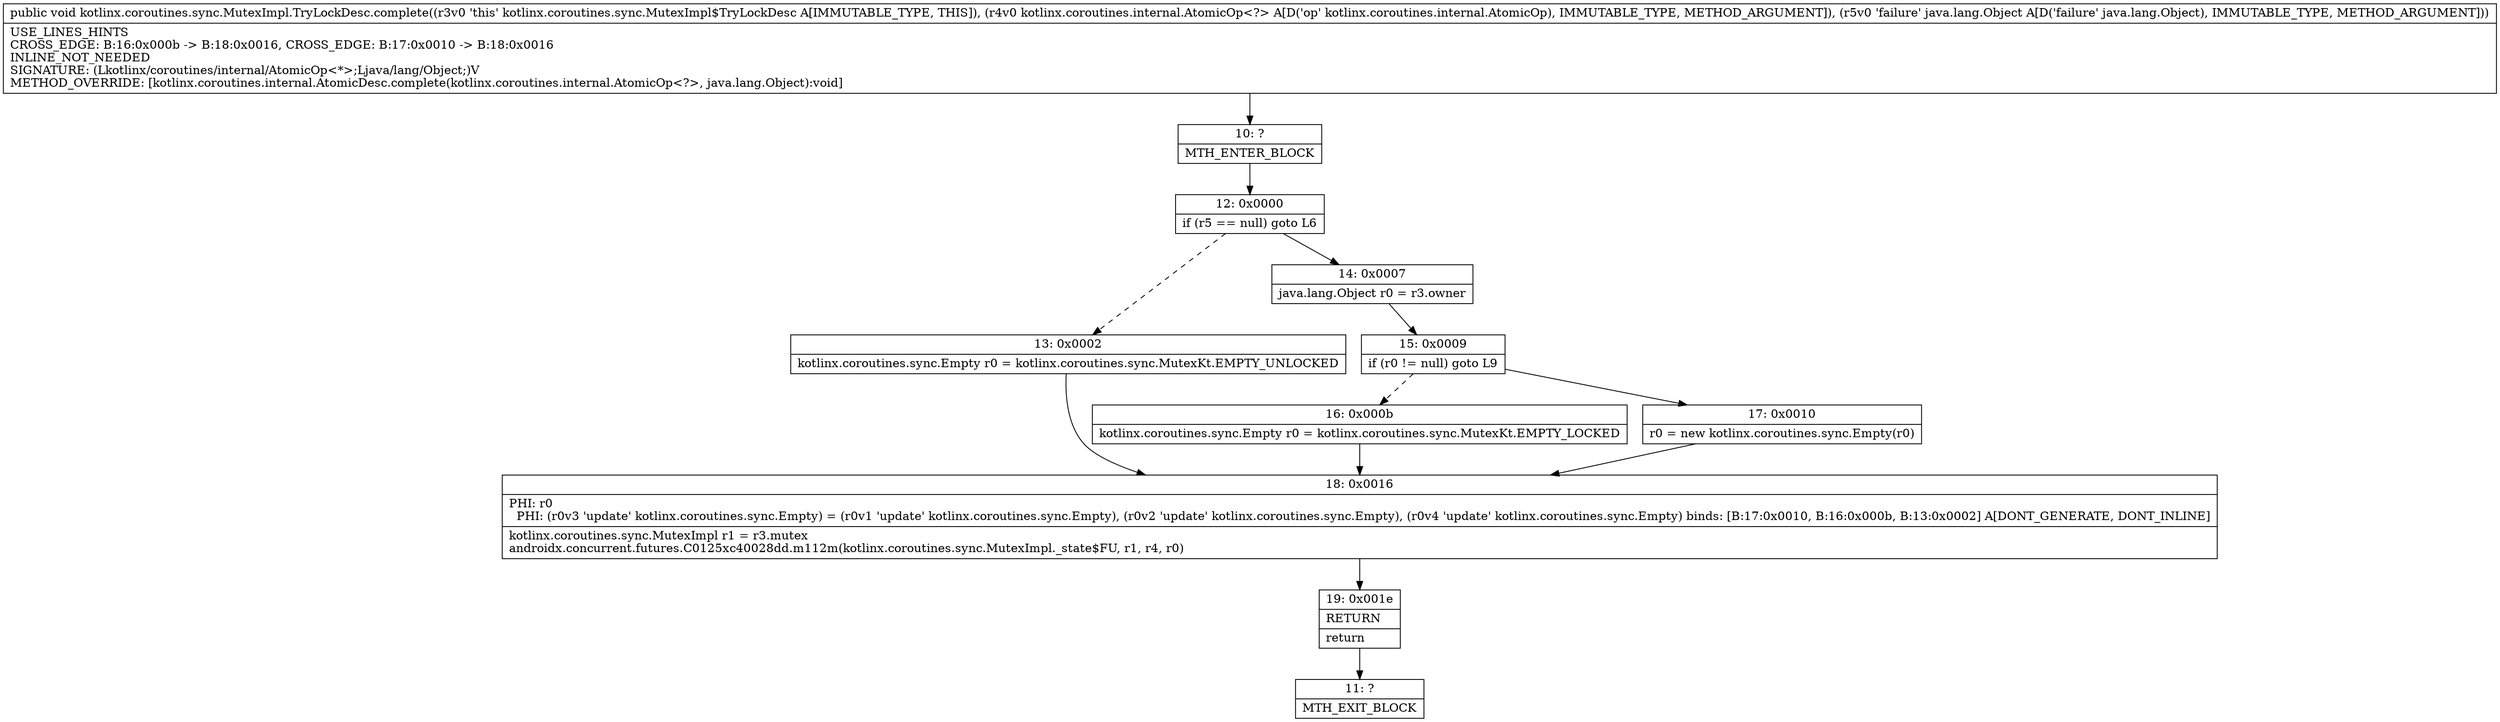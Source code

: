 digraph "CFG forkotlinx.coroutines.sync.MutexImpl.TryLockDesc.complete(Lkotlinx\/coroutines\/internal\/AtomicOp;Ljava\/lang\/Object;)V" {
Node_10 [shape=record,label="{10\:\ ?|MTH_ENTER_BLOCK\l}"];
Node_12 [shape=record,label="{12\:\ 0x0000|if (r5 == null) goto L6\l}"];
Node_13 [shape=record,label="{13\:\ 0x0002|kotlinx.coroutines.sync.Empty r0 = kotlinx.coroutines.sync.MutexKt.EMPTY_UNLOCKED\l}"];
Node_18 [shape=record,label="{18\:\ 0x0016|PHI: r0 \l  PHI: (r0v3 'update' kotlinx.coroutines.sync.Empty) = (r0v1 'update' kotlinx.coroutines.sync.Empty), (r0v2 'update' kotlinx.coroutines.sync.Empty), (r0v4 'update' kotlinx.coroutines.sync.Empty) binds: [B:17:0x0010, B:16:0x000b, B:13:0x0002] A[DONT_GENERATE, DONT_INLINE]\l|kotlinx.coroutines.sync.MutexImpl r1 = r3.mutex\landroidx.concurrent.futures.C0125xc40028dd.m112m(kotlinx.coroutines.sync.MutexImpl._state$FU, r1, r4, r0)\l}"];
Node_19 [shape=record,label="{19\:\ 0x001e|RETURN\l|return\l}"];
Node_11 [shape=record,label="{11\:\ ?|MTH_EXIT_BLOCK\l}"];
Node_14 [shape=record,label="{14\:\ 0x0007|java.lang.Object r0 = r3.owner\l}"];
Node_15 [shape=record,label="{15\:\ 0x0009|if (r0 != null) goto L9\l}"];
Node_16 [shape=record,label="{16\:\ 0x000b|kotlinx.coroutines.sync.Empty r0 = kotlinx.coroutines.sync.MutexKt.EMPTY_LOCKED\l}"];
Node_17 [shape=record,label="{17\:\ 0x0010|r0 = new kotlinx.coroutines.sync.Empty(r0)\l}"];
MethodNode[shape=record,label="{public void kotlinx.coroutines.sync.MutexImpl.TryLockDesc.complete((r3v0 'this' kotlinx.coroutines.sync.MutexImpl$TryLockDesc A[IMMUTABLE_TYPE, THIS]), (r4v0 kotlinx.coroutines.internal.AtomicOp\<?\> A[D('op' kotlinx.coroutines.internal.AtomicOp), IMMUTABLE_TYPE, METHOD_ARGUMENT]), (r5v0 'failure' java.lang.Object A[D('failure' java.lang.Object), IMMUTABLE_TYPE, METHOD_ARGUMENT]))  | USE_LINES_HINTS\lCROSS_EDGE: B:16:0x000b \-\> B:18:0x0016, CROSS_EDGE: B:17:0x0010 \-\> B:18:0x0016\lINLINE_NOT_NEEDED\lSIGNATURE: (Lkotlinx\/coroutines\/internal\/AtomicOp\<*\>;Ljava\/lang\/Object;)V\lMETHOD_OVERRIDE: [kotlinx.coroutines.internal.AtomicDesc.complete(kotlinx.coroutines.internal.AtomicOp\<?\>, java.lang.Object):void]\l}"];
MethodNode -> Node_10;Node_10 -> Node_12;
Node_12 -> Node_13[style=dashed];
Node_12 -> Node_14;
Node_13 -> Node_18;
Node_18 -> Node_19;
Node_19 -> Node_11;
Node_14 -> Node_15;
Node_15 -> Node_16[style=dashed];
Node_15 -> Node_17;
Node_16 -> Node_18;
Node_17 -> Node_18;
}

